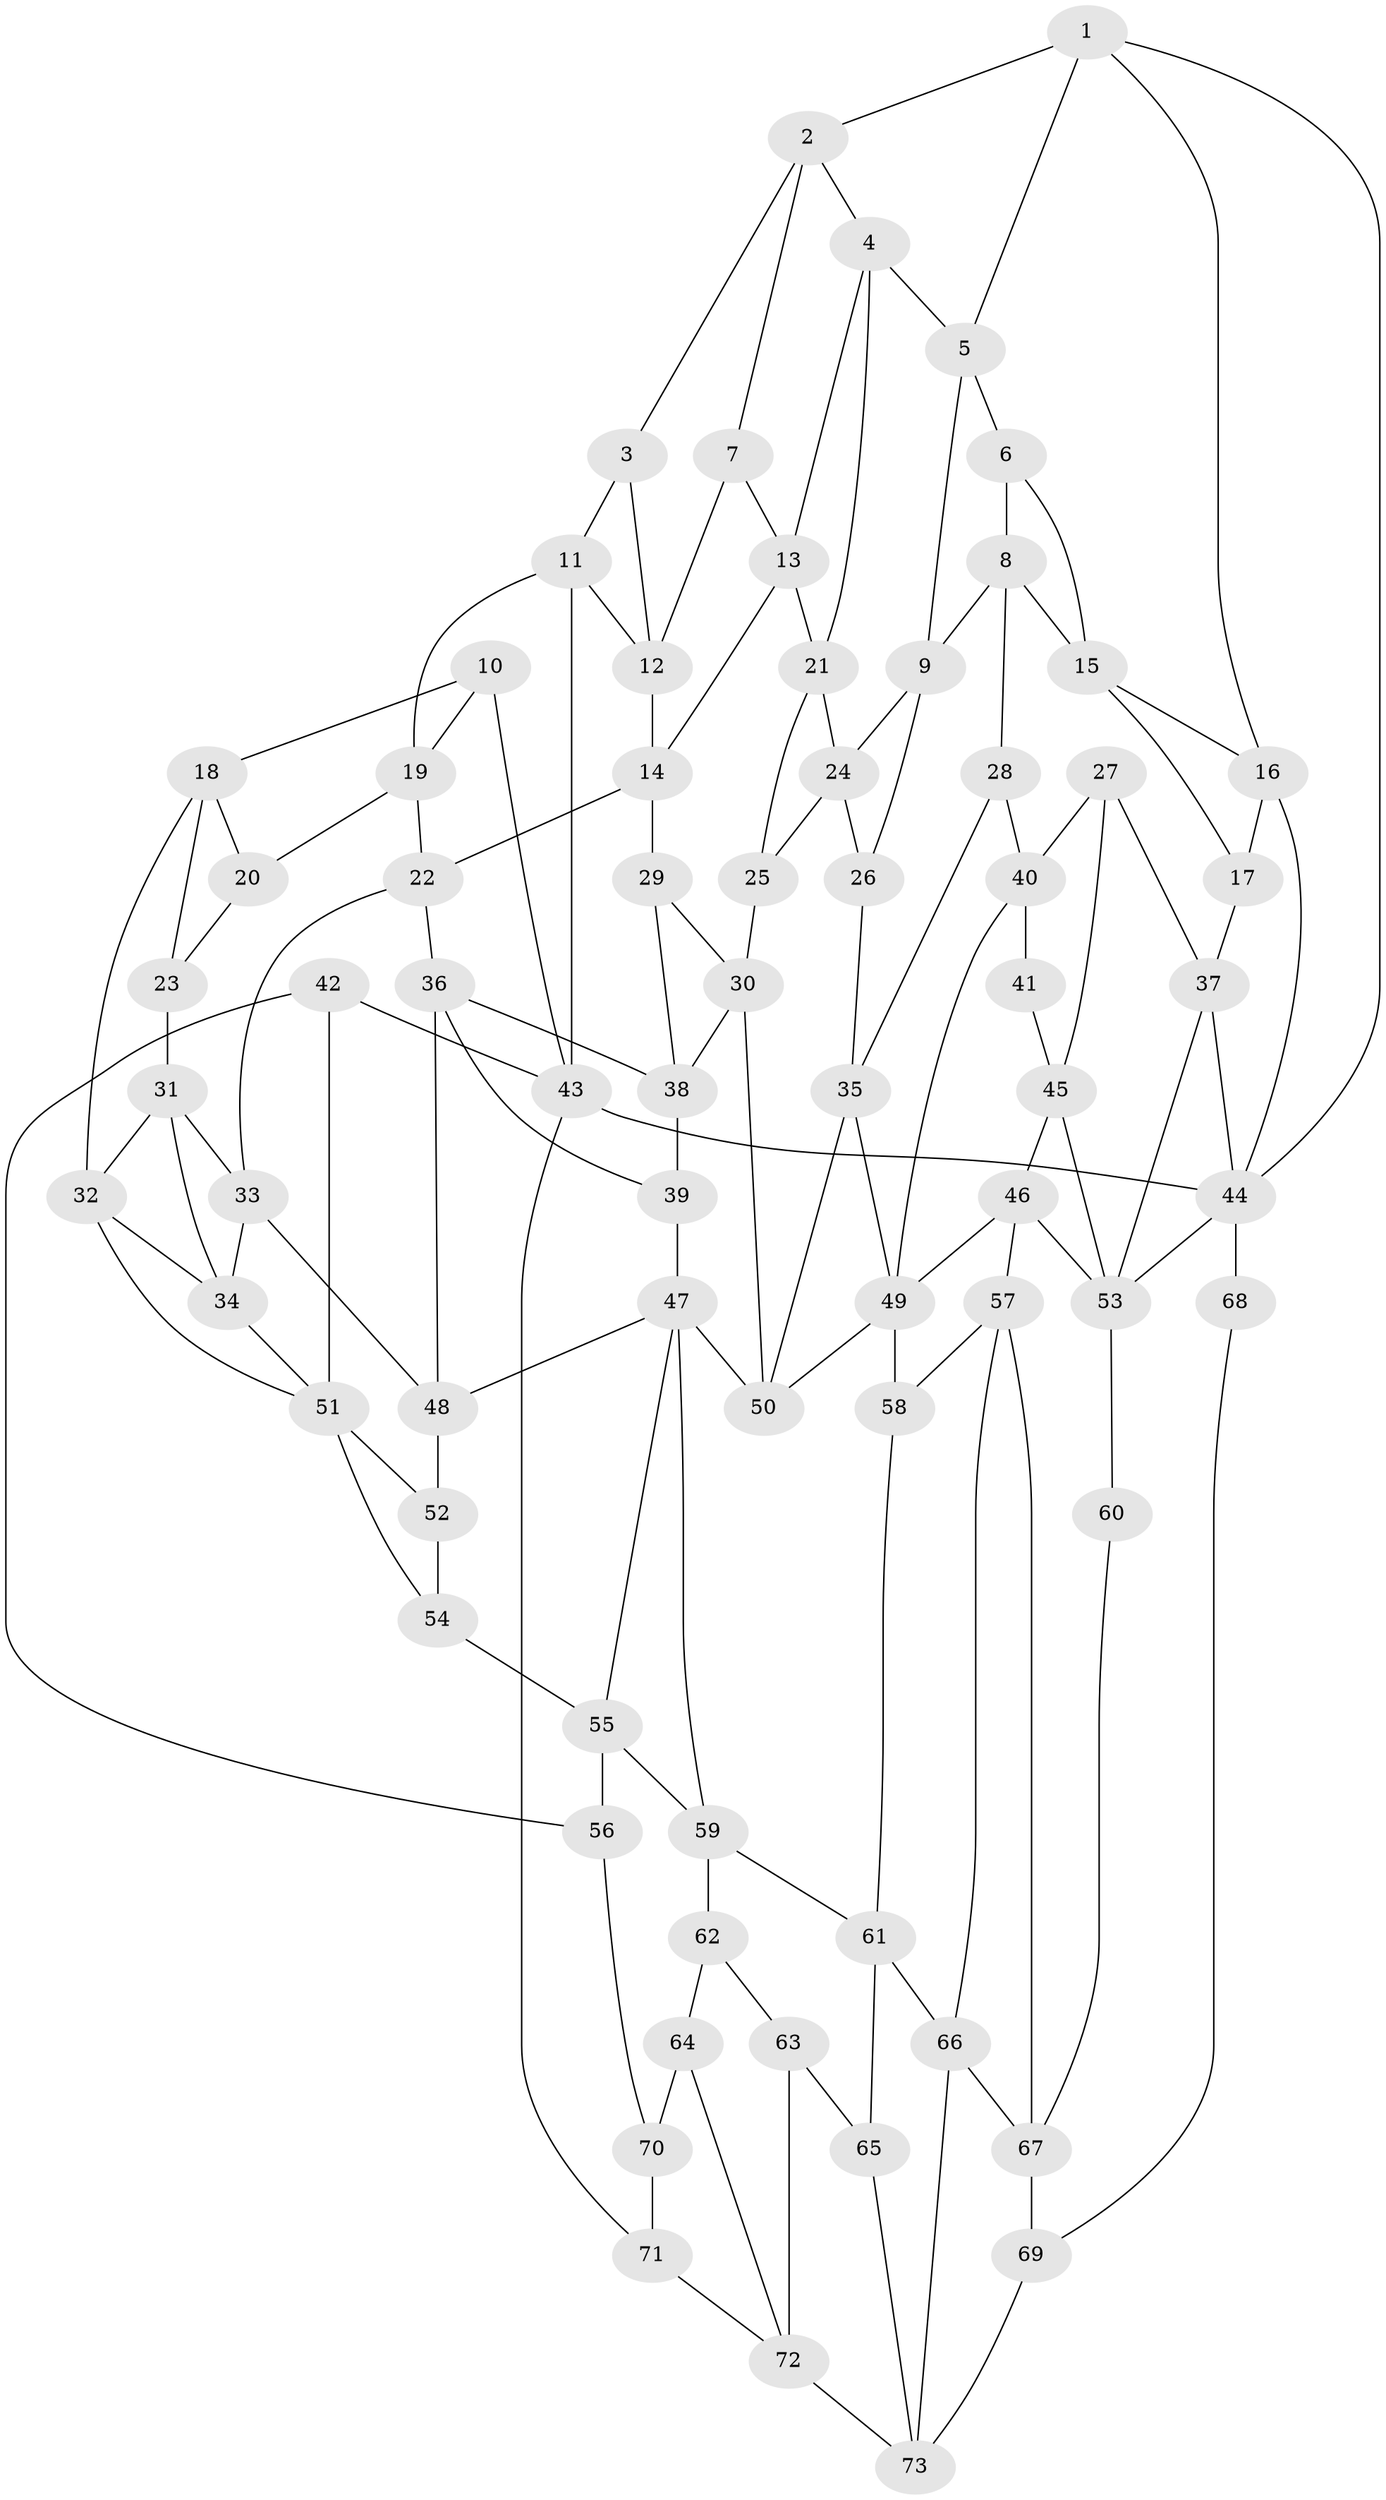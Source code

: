 // original degree distribution, {3: 0.0273972602739726, 5: 0.5205479452054794, 4: 0.2191780821917808, 6: 0.2328767123287671}
// Generated by graph-tools (version 1.1) at 2025/27/03/09/25 03:27:05]
// undirected, 73 vertices, 134 edges
graph export_dot {
graph [start="1"]
  node [color=gray90,style=filled];
  1;
  2;
  3;
  4;
  5;
  6;
  7;
  8;
  9;
  10;
  11;
  12;
  13;
  14;
  15;
  16;
  17;
  18;
  19;
  20;
  21;
  22;
  23;
  24;
  25;
  26;
  27;
  28;
  29;
  30;
  31;
  32;
  33;
  34;
  35;
  36;
  37;
  38;
  39;
  40;
  41;
  42;
  43;
  44;
  45;
  46;
  47;
  48;
  49;
  50;
  51;
  52;
  53;
  54;
  55;
  56;
  57;
  58;
  59;
  60;
  61;
  62;
  63;
  64;
  65;
  66;
  67;
  68;
  69;
  70;
  71;
  72;
  73;
  1 -- 2 [weight=1.0];
  1 -- 5 [weight=1.0];
  1 -- 16 [weight=1.0];
  1 -- 44 [weight=1.0];
  2 -- 3 [weight=1.0];
  2 -- 4 [weight=1.0];
  2 -- 7 [weight=1.0];
  3 -- 11 [weight=1.0];
  3 -- 12 [weight=1.0];
  4 -- 5 [weight=1.0];
  4 -- 13 [weight=1.0];
  4 -- 21 [weight=1.0];
  5 -- 6 [weight=1.0];
  5 -- 9 [weight=1.0];
  6 -- 8 [weight=1.0];
  6 -- 15 [weight=1.0];
  7 -- 12 [weight=1.0];
  7 -- 13 [weight=1.0];
  8 -- 9 [weight=1.0];
  8 -- 15 [weight=1.0];
  8 -- 28 [weight=1.0];
  9 -- 24 [weight=1.0];
  9 -- 26 [weight=1.0];
  10 -- 18 [weight=1.0];
  10 -- 19 [weight=1.0];
  10 -- 43 [weight=1.0];
  11 -- 12 [weight=1.0];
  11 -- 19 [weight=1.0];
  11 -- 43 [weight=1.0];
  12 -- 14 [weight=1.0];
  13 -- 14 [weight=1.0];
  13 -- 21 [weight=1.0];
  14 -- 22 [weight=1.0];
  14 -- 29 [weight=1.0];
  15 -- 16 [weight=1.0];
  15 -- 17 [weight=1.0];
  16 -- 17 [weight=1.0];
  16 -- 44 [weight=1.0];
  17 -- 37 [weight=1.0];
  18 -- 20 [weight=1.0];
  18 -- 23 [weight=1.0];
  18 -- 32 [weight=1.0];
  19 -- 20 [weight=1.0];
  19 -- 22 [weight=1.0];
  20 -- 23 [weight=1.0];
  21 -- 24 [weight=1.0];
  21 -- 25 [weight=1.0];
  22 -- 33 [weight=1.0];
  22 -- 36 [weight=1.0];
  23 -- 31 [weight=1.0];
  24 -- 25 [weight=1.0];
  24 -- 26 [weight=1.0];
  25 -- 30 [weight=1.0];
  26 -- 35 [weight=1.0];
  27 -- 37 [weight=1.0];
  27 -- 40 [weight=1.0];
  27 -- 45 [weight=1.0];
  28 -- 35 [weight=1.0];
  28 -- 40 [weight=1.0];
  29 -- 30 [weight=1.0];
  29 -- 38 [weight=1.0];
  30 -- 38 [weight=1.0];
  30 -- 50 [weight=1.0];
  31 -- 32 [weight=1.0];
  31 -- 33 [weight=1.0];
  31 -- 34 [weight=1.0];
  32 -- 34 [weight=1.0];
  32 -- 51 [weight=1.0];
  33 -- 34 [weight=1.0];
  33 -- 48 [weight=1.0];
  34 -- 51 [weight=1.0];
  35 -- 49 [weight=1.0];
  35 -- 50 [weight=1.0];
  36 -- 38 [weight=1.0];
  36 -- 39 [weight=1.0];
  36 -- 48 [weight=1.0];
  37 -- 44 [weight=1.0];
  37 -- 53 [weight=1.0];
  38 -- 39 [weight=1.0];
  39 -- 47 [weight=1.0];
  40 -- 41 [weight=1.0];
  40 -- 49 [weight=1.0];
  41 -- 45 [weight=2.0];
  42 -- 43 [weight=1.0];
  42 -- 51 [weight=2.0];
  42 -- 56 [weight=1.0];
  43 -- 44 [weight=2.0];
  43 -- 71 [weight=1.0];
  44 -- 53 [weight=1.0];
  44 -- 68 [weight=2.0];
  45 -- 46 [weight=1.0];
  45 -- 53 [weight=2.0];
  46 -- 49 [weight=1.0];
  46 -- 53 [weight=1.0];
  46 -- 57 [weight=1.0];
  47 -- 48 [weight=1.0];
  47 -- 50 [weight=2.0];
  47 -- 55 [weight=1.0];
  47 -- 59 [weight=1.0];
  48 -- 52 [weight=2.0];
  49 -- 50 [weight=1.0];
  49 -- 58 [weight=2.0];
  51 -- 52 [weight=1.0];
  51 -- 54 [weight=1.0];
  52 -- 54 [weight=2.0];
  53 -- 60 [weight=1.0];
  54 -- 55 [weight=1.0];
  55 -- 56 [weight=1.0];
  55 -- 59 [weight=1.0];
  56 -- 70 [weight=1.0];
  57 -- 58 [weight=1.0];
  57 -- 66 [weight=1.0];
  57 -- 67 [weight=1.0];
  58 -- 61 [weight=1.0];
  59 -- 61 [weight=1.0];
  59 -- 62 [weight=1.0];
  60 -- 67 [weight=1.0];
  61 -- 65 [weight=1.0];
  61 -- 66 [weight=1.0];
  62 -- 63 [weight=1.0];
  62 -- 64 [weight=1.0];
  63 -- 65 [weight=2.0];
  63 -- 72 [weight=1.0];
  64 -- 70 [weight=2.0];
  64 -- 72 [weight=1.0];
  65 -- 73 [weight=1.0];
  66 -- 67 [weight=1.0];
  66 -- 73 [weight=1.0];
  67 -- 69 [weight=1.0];
  68 -- 69 [weight=1.0];
  69 -- 73 [weight=1.0];
  70 -- 71 [weight=1.0];
  71 -- 72 [weight=1.0];
  72 -- 73 [weight=1.0];
}
